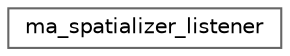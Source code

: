 digraph "Graphical Class Hierarchy"
{
 // LATEX_PDF_SIZE
  bgcolor="transparent";
  edge [fontname=Helvetica,fontsize=10,labelfontname=Helvetica,labelfontsize=10];
  node [fontname=Helvetica,fontsize=10,shape=box,height=0.2,width=0.4];
  rankdir="LR";
  Node0 [id="Node000000",label="ma_spatializer_listener",height=0.2,width=0.4,color="grey40", fillcolor="white", style="filled",URL="$structma__spatializer__listener.html",tooltip=" "];
}
